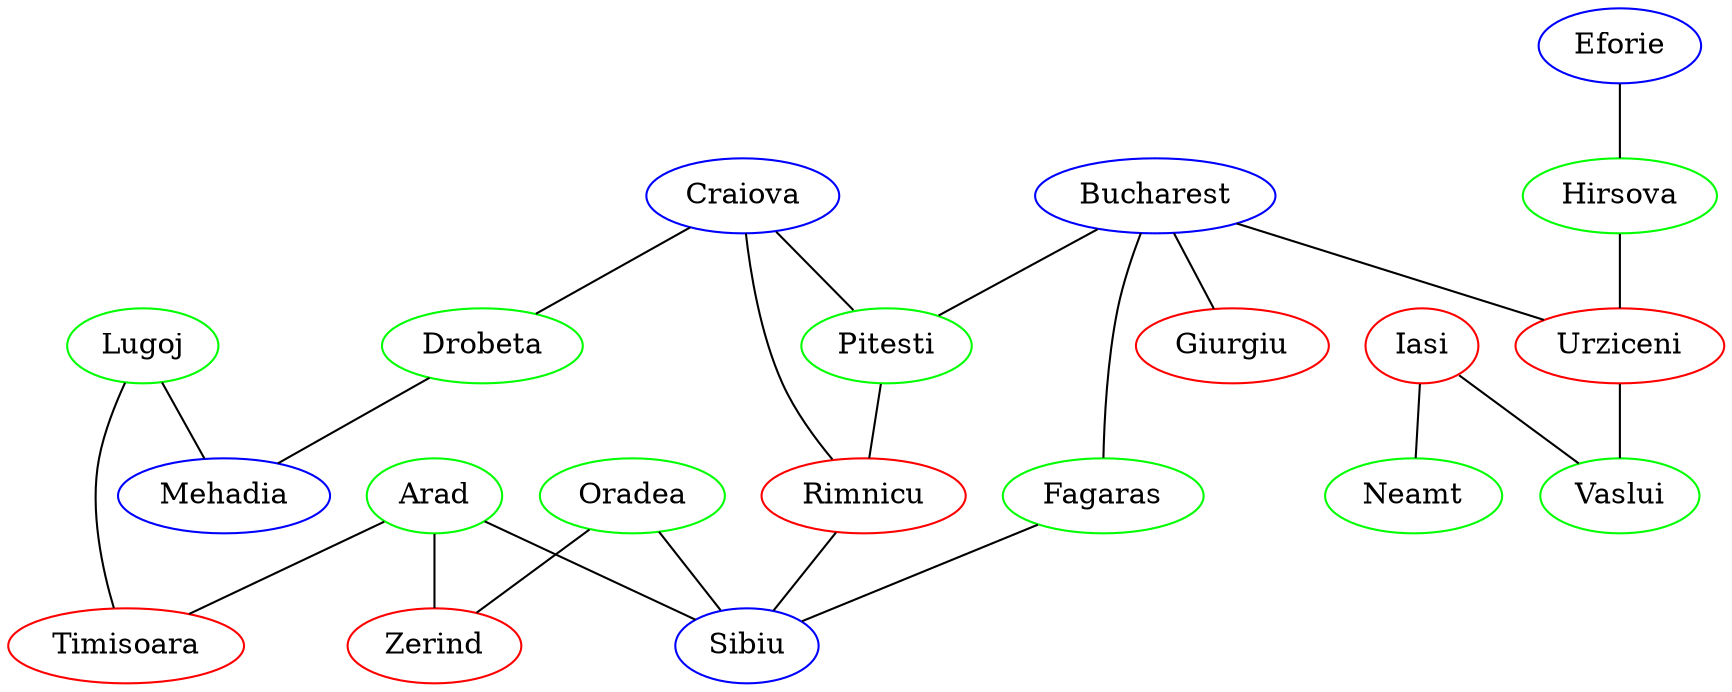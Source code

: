 graph G {
Arad [color=green]
Zerind [color=red]
Sibiu [color=blue]
Timisoara [color=red]
Bucharest [color=blue]
Urziceni [color=red]
Pitesti [color=green]
Giurgiu [color=red]
Fagaras [color=green]
Craiova [color=blue]
Drobeta [color=green]
Rimnicu [color=red]
Mehadia [color=blue]
Eforie [color=blue]
Hirsova [color=green]
Iasi [color=red]
Vaslui [color=green]
Neamt [color=green]
Lugoj [color=green]
Oradea [color=green]
Arad -- Zerind
Arad -- Sibiu
Arad -- Timisoara
Bucharest -- Urziceni
Bucharest -- Pitesti
Bucharest -- Giurgiu
Bucharest -- Fagaras
Urziceni -- Vaslui
Pitesti -- Rimnicu
Fagaras -- Sibiu
Craiova -- Drobeta
Craiova -- Rimnicu
Craiova -- Pitesti
Drobeta -- Mehadia
Rimnicu -- Sibiu
Eforie -- Hirsova
Hirsova -- Urziceni
Iasi -- Vaslui
Iasi -- Neamt
Lugoj -- Timisoara
Lugoj -- Mehadia
Oradea -- Zerind
Oradea -- Sibiu
}
